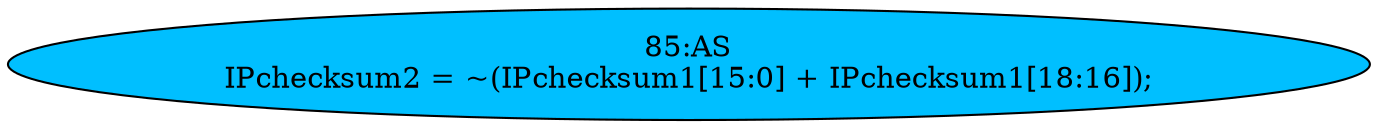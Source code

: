 strict digraph "" {
	node [label="\N"];
	"85:AS"	 [ast="<pyverilog.vparser.ast.Assign object at 0x7f9d4b7ee510>",
		def_var="['IPchecksum2']",
		fillcolor=deepskyblue,
		label="85:AS
IPchecksum2 = ~(IPchecksum1[15:0] + IPchecksum1[18:16]);",
		statements="[]",
		style=filled,
		typ=Assign,
		use_var="['IPchecksum1', 'IPchecksum1']"];
}
